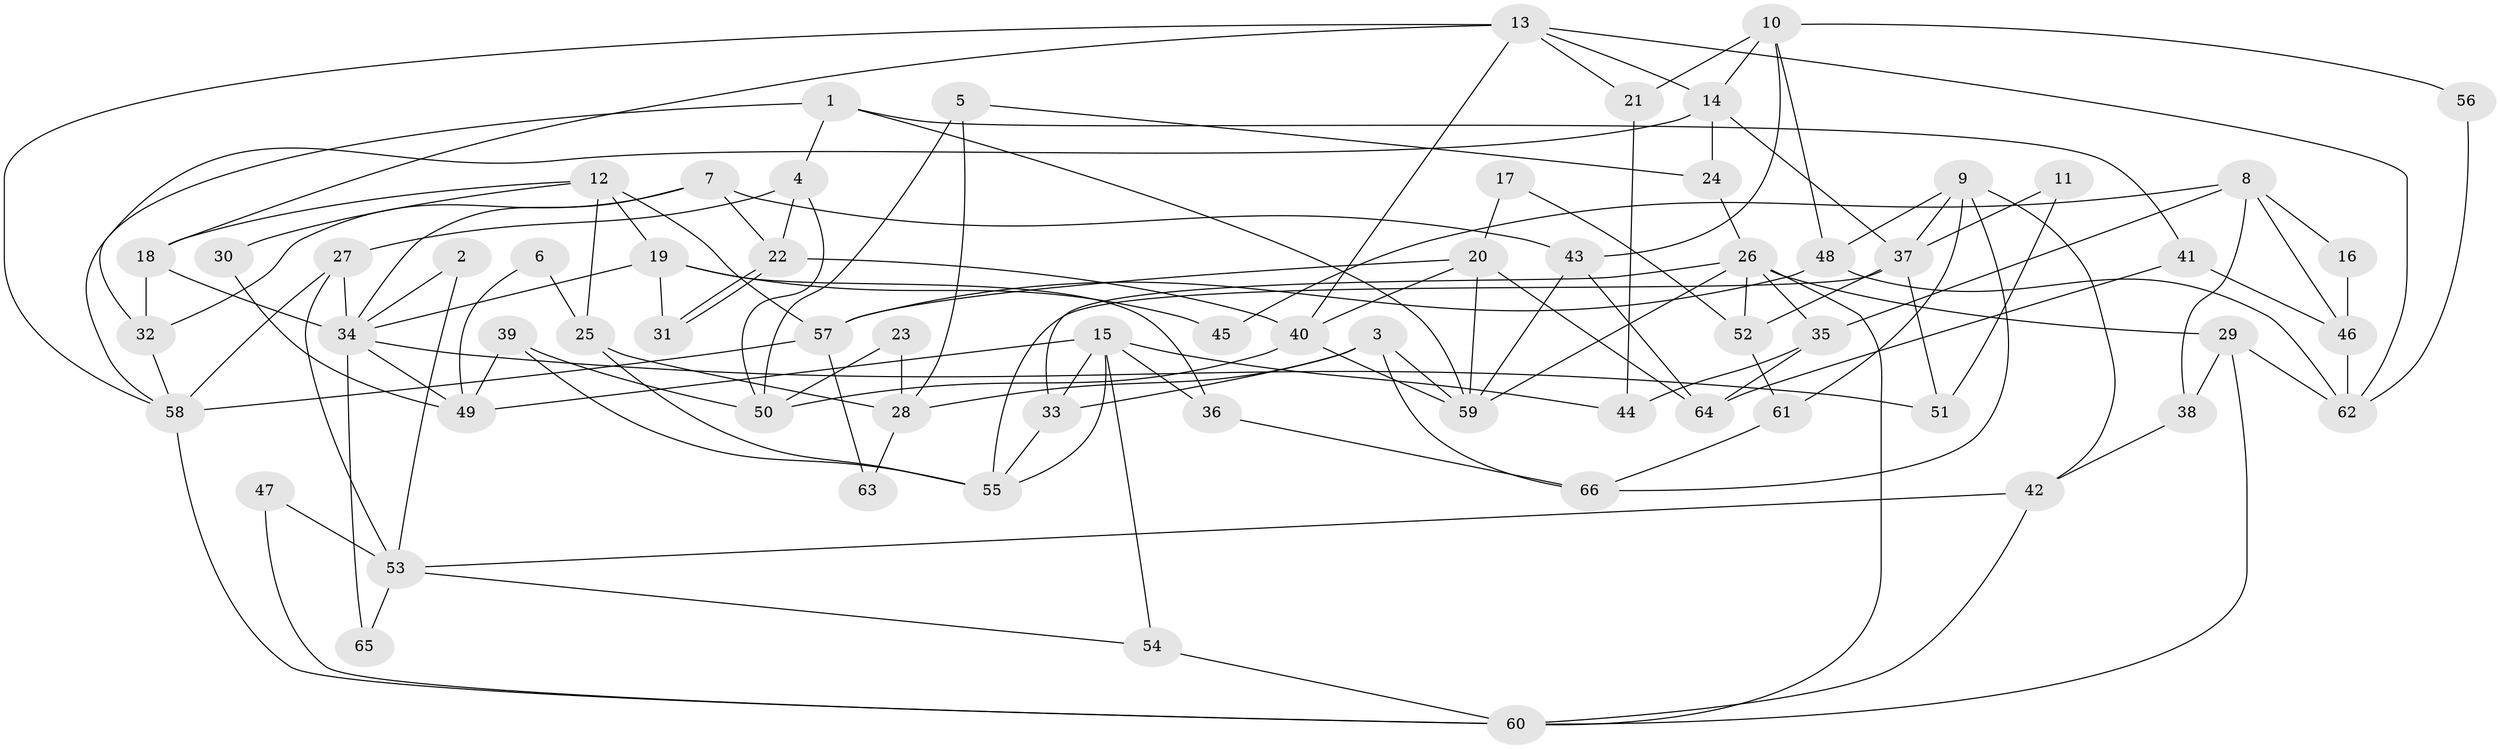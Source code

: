 // coarse degree distribution, {10: 0.06060606060606061, 2: 0.09090909090909091, 5: 0.30303030303030304, 4: 0.15151515151515152, 9: 0.06060606060606061, 7: 0.12121212121212122, 6: 0.09090909090909091, 8: 0.06060606060606061, 3: 0.06060606060606061}
// Generated by graph-tools (version 1.1) at 2025/18/03/04/25 18:18:33]
// undirected, 66 vertices, 132 edges
graph export_dot {
graph [start="1"]
  node [color=gray90,style=filled];
  1;
  2;
  3;
  4;
  5;
  6;
  7;
  8;
  9;
  10;
  11;
  12;
  13;
  14;
  15;
  16;
  17;
  18;
  19;
  20;
  21;
  22;
  23;
  24;
  25;
  26;
  27;
  28;
  29;
  30;
  31;
  32;
  33;
  34;
  35;
  36;
  37;
  38;
  39;
  40;
  41;
  42;
  43;
  44;
  45;
  46;
  47;
  48;
  49;
  50;
  51;
  52;
  53;
  54;
  55;
  56;
  57;
  58;
  59;
  60;
  61;
  62;
  63;
  64;
  65;
  66;
  1 -- 59;
  1 -- 32;
  1 -- 4;
  1 -- 41;
  2 -- 34;
  2 -- 53;
  3 -- 59;
  3 -- 33;
  3 -- 28;
  3 -- 66;
  4 -- 27;
  4 -- 22;
  4 -- 50;
  5 -- 50;
  5 -- 28;
  5 -- 24;
  6 -- 49;
  6 -- 25;
  7 -- 43;
  7 -- 22;
  7 -- 32;
  7 -- 34;
  8 -- 35;
  8 -- 38;
  8 -- 16;
  8 -- 45;
  8 -- 46;
  9 -- 61;
  9 -- 48;
  9 -- 37;
  9 -- 42;
  9 -- 66;
  10 -- 43;
  10 -- 21;
  10 -- 14;
  10 -- 48;
  10 -- 56;
  11 -- 37;
  11 -- 51;
  12 -- 57;
  12 -- 18;
  12 -- 19;
  12 -- 25;
  12 -- 30;
  13 -- 14;
  13 -- 40;
  13 -- 18;
  13 -- 21;
  13 -- 58;
  13 -- 62;
  14 -- 58;
  14 -- 24;
  14 -- 37;
  15 -- 55;
  15 -- 54;
  15 -- 33;
  15 -- 36;
  15 -- 44;
  15 -- 49;
  16 -- 46;
  17 -- 52;
  17 -- 20;
  18 -- 34;
  18 -- 32;
  19 -- 36;
  19 -- 31;
  19 -- 34;
  19 -- 45;
  20 -- 57;
  20 -- 59;
  20 -- 40;
  20 -- 64;
  21 -- 44;
  22 -- 31;
  22 -- 31;
  22 -- 40;
  23 -- 50;
  23 -- 28;
  24 -- 26;
  25 -- 55;
  25 -- 28;
  26 -- 33;
  26 -- 29;
  26 -- 35;
  26 -- 52;
  26 -- 59;
  26 -- 60;
  27 -- 58;
  27 -- 34;
  27 -- 53;
  28 -- 63;
  29 -- 60;
  29 -- 38;
  29 -- 62;
  30 -- 49;
  32 -- 58;
  33 -- 55;
  34 -- 49;
  34 -- 51;
  34 -- 65;
  35 -- 64;
  35 -- 44;
  36 -- 66;
  37 -- 51;
  37 -- 52;
  37 -- 55;
  38 -- 42;
  39 -- 50;
  39 -- 49;
  39 -- 55;
  40 -- 50;
  40 -- 59;
  41 -- 46;
  41 -- 64;
  42 -- 60;
  42 -- 53;
  43 -- 64;
  43 -- 59;
  46 -- 62;
  47 -- 60;
  47 -- 53;
  48 -- 62;
  48 -- 57;
  52 -- 61;
  53 -- 54;
  53 -- 65;
  54 -- 60;
  56 -- 62;
  57 -- 58;
  57 -- 63;
  58 -- 60;
  61 -- 66;
}
